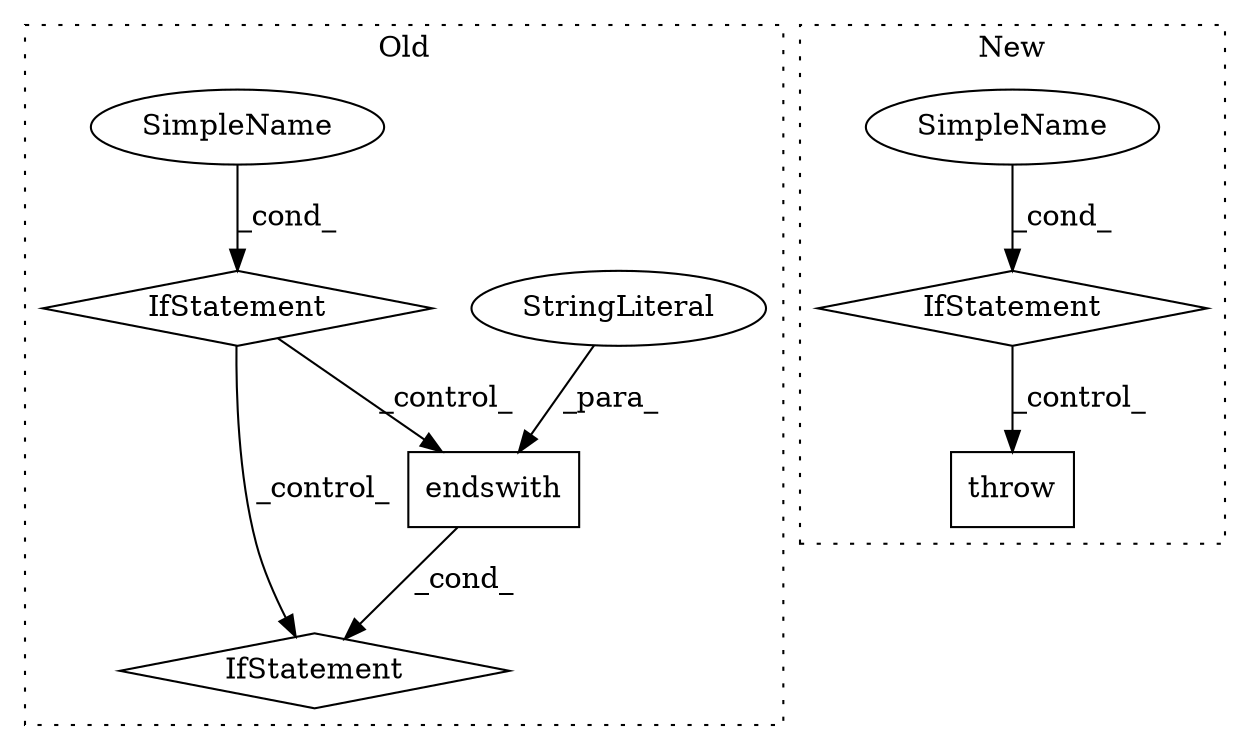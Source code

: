 digraph G {
subgraph cluster0 {
1 [label="endswith" a="32" s="16087,16102" l="9,1" shape="box"];
3 [label="IfStatement" a="25" s="16063,16103" l="4,2" shape="diamond"];
6 [label="StringLiteral" a="45" s="16096" l="6" shape="ellipse"];
7 [label="SimpleName" a="42" s="" l="" shape="ellipse"];
8 [label="IfStatement" a="25" s="15911,15952" l="4,2" shape="diamond"];
label = "Old";
style="dotted";
}
subgraph cluster1 {
2 [label="throw" a="53" s="16125" l="6" shape="box"];
4 [label="IfStatement" a="25" s="16096,16115" l="4,2" shape="diamond"];
5 [label="SimpleName" a="42" s="" l="" shape="ellipse"];
label = "New";
style="dotted";
}
1 -> 3 [label="_cond_"];
4 -> 2 [label="_control_"];
5 -> 4 [label="_cond_"];
6 -> 1 [label="_para_"];
7 -> 8 [label="_cond_"];
8 -> 3 [label="_control_"];
8 -> 1 [label="_control_"];
}